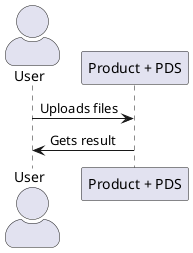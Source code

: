@startuml
' SPDX-License-Identifier: MIT

skinparam actorStyle awesome
actor User
participant "Product + PDS" as pds

User -> pds : Uploads files
pds -> User : Gets result

@enduml